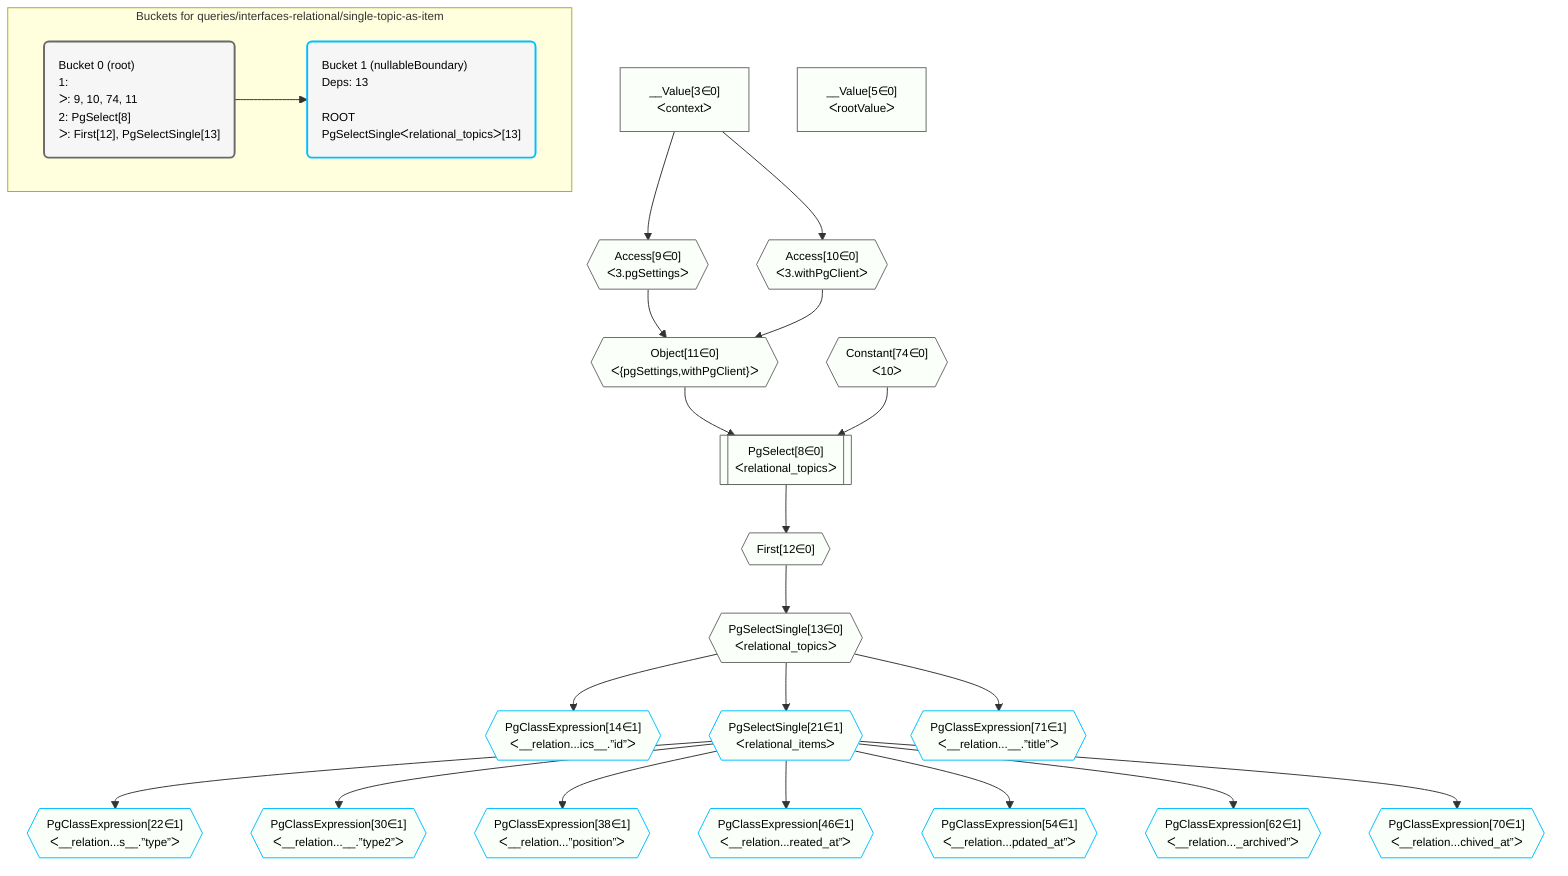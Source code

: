 %%{init: {'themeVariables': { 'fontSize': '12px'}}}%%
graph TD
    classDef path fill:#eee,stroke:#000,color:#000
    classDef plan fill:#fff,stroke-width:1px,color:#000
    classDef itemplan fill:#fff,stroke-width:2px,color:#000
    classDef unbatchedplan fill:#dff,stroke-width:1px,color:#000
    classDef sideeffectplan fill:#fcc,stroke-width:2px,color:#000
    classDef bucket fill:#f6f6f6,color:#000,stroke-width:2px,text-align:left


    %% plan dependencies
    PgSelect8[["PgSelect[8∈0]<br />ᐸrelational_topicsᐳ"]]:::plan
    Object11{{"Object[11∈0]<br />ᐸ{pgSettings,withPgClient}ᐳ"}}:::plan
    Constant74{{"Constant[74∈0]<br />ᐸ10ᐳ"}}:::plan
    Object11 & Constant74 --> PgSelect8
    Access9{{"Access[9∈0]<br />ᐸ3.pgSettingsᐳ"}}:::plan
    Access10{{"Access[10∈0]<br />ᐸ3.withPgClientᐳ"}}:::plan
    Access9 & Access10 --> Object11
    __Value3["__Value[3∈0]<br />ᐸcontextᐳ"]:::plan
    __Value3 --> Access9
    __Value3 --> Access10
    First12{{"First[12∈0]"}}:::plan
    PgSelect8 --> First12
    PgSelectSingle13{{"PgSelectSingle[13∈0]<br />ᐸrelational_topicsᐳ"}}:::plan
    First12 --> PgSelectSingle13
    __Value5["__Value[5∈0]<br />ᐸrootValueᐳ"]:::plan
    PgClassExpression14{{"PgClassExpression[14∈1]<br />ᐸ__relation...ics__.”id”ᐳ"}}:::plan
    PgSelectSingle13 --> PgClassExpression14
    PgSelectSingle21{{"PgSelectSingle[21∈1]<br />ᐸrelational_itemsᐳ"}}:::plan
    PgSelectSingle13 --> PgSelectSingle21
    PgClassExpression22{{"PgClassExpression[22∈1]<br />ᐸ__relation...s__.”type”ᐳ"}}:::plan
    PgSelectSingle21 --> PgClassExpression22
    PgClassExpression30{{"PgClassExpression[30∈1]<br />ᐸ__relation...__.”type2”ᐳ"}}:::plan
    PgSelectSingle21 --> PgClassExpression30
    PgClassExpression38{{"PgClassExpression[38∈1]<br />ᐸ__relation...”position”ᐳ"}}:::plan
    PgSelectSingle21 --> PgClassExpression38
    PgClassExpression46{{"PgClassExpression[46∈1]<br />ᐸ__relation...reated_at”ᐳ"}}:::plan
    PgSelectSingle21 --> PgClassExpression46
    PgClassExpression54{{"PgClassExpression[54∈1]<br />ᐸ__relation...pdated_at”ᐳ"}}:::plan
    PgSelectSingle21 --> PgClassExpression54
    PgClassExpression62{{"PgClassExpression[62∈1]<br />ᐸ__relation..._archived”ᐳ"}}:::plan
    PgSelectSingle21 --> PgClassExpression62
    PgClassExpression70{{"PgClassExpression[70∈1]<br />ᐸ__relation...chived_at”ᐳ"}}:::plan
    PgSelectSingle21 --> PgClassExpression70
    PgClassExpression71{{"PgClassExpression[71∈1]<br />ᐸ__relation...__.”title”ᐳ"}}:::plan
    PgSelectSingle13 --> PgClassExpression71

    %% define steps

    subgraph "Buckets for queries/interfaces-relational/single-topic-as-item"
    Bucket0("Bucket 0 (root)<br />1: <br />ᐳ: 9, 10, 74, 11<br />2: PgSelect[8]<br />ᐳ: First[12], PgSelectSingle[13]"):::bucket
    classDef bucket0 stroke:#696969
    class Bucket0,__Value3,__Value5,PgSelect8,Access9,Access10,Object11,First12,PgSelectSingle13,Constant74 bucket0
    Bucket1("Bucket 1 (nullableBoundary)<br />Deps: 13<br /><br />ROOT PgSelectSingleᐸrelational_topicsᐳ[13]"):::bucket
    classDef bucket1 stroke:#00bfff
    class Bucket1,PgClassExpression14,PgSelectSingle21,PgClassExpression22,PgClassExpression30,PgClassExpression38,PgClassExpression46,PgClassExpression54,PgClassExpression62,PgClassExpression70,PgClassExpression71 bucket1
    Bucket0 --> Bucket1
    classDef unary fill:#fafffa,borderWidth:8px
    class PgSelect8,Object11,Access9,Access10,First12,PgSelectSingle13,__Value3,__Value5,Constant74,PgClassExpression14,PgSelectSingle21,PgClassExpression22,PgClassExpression30,PgClassExpression38,PgClassExpression46,PgClassExpression54,PgClassExpression62,PgClassExpression70,PgClassExpression71 unary
    end